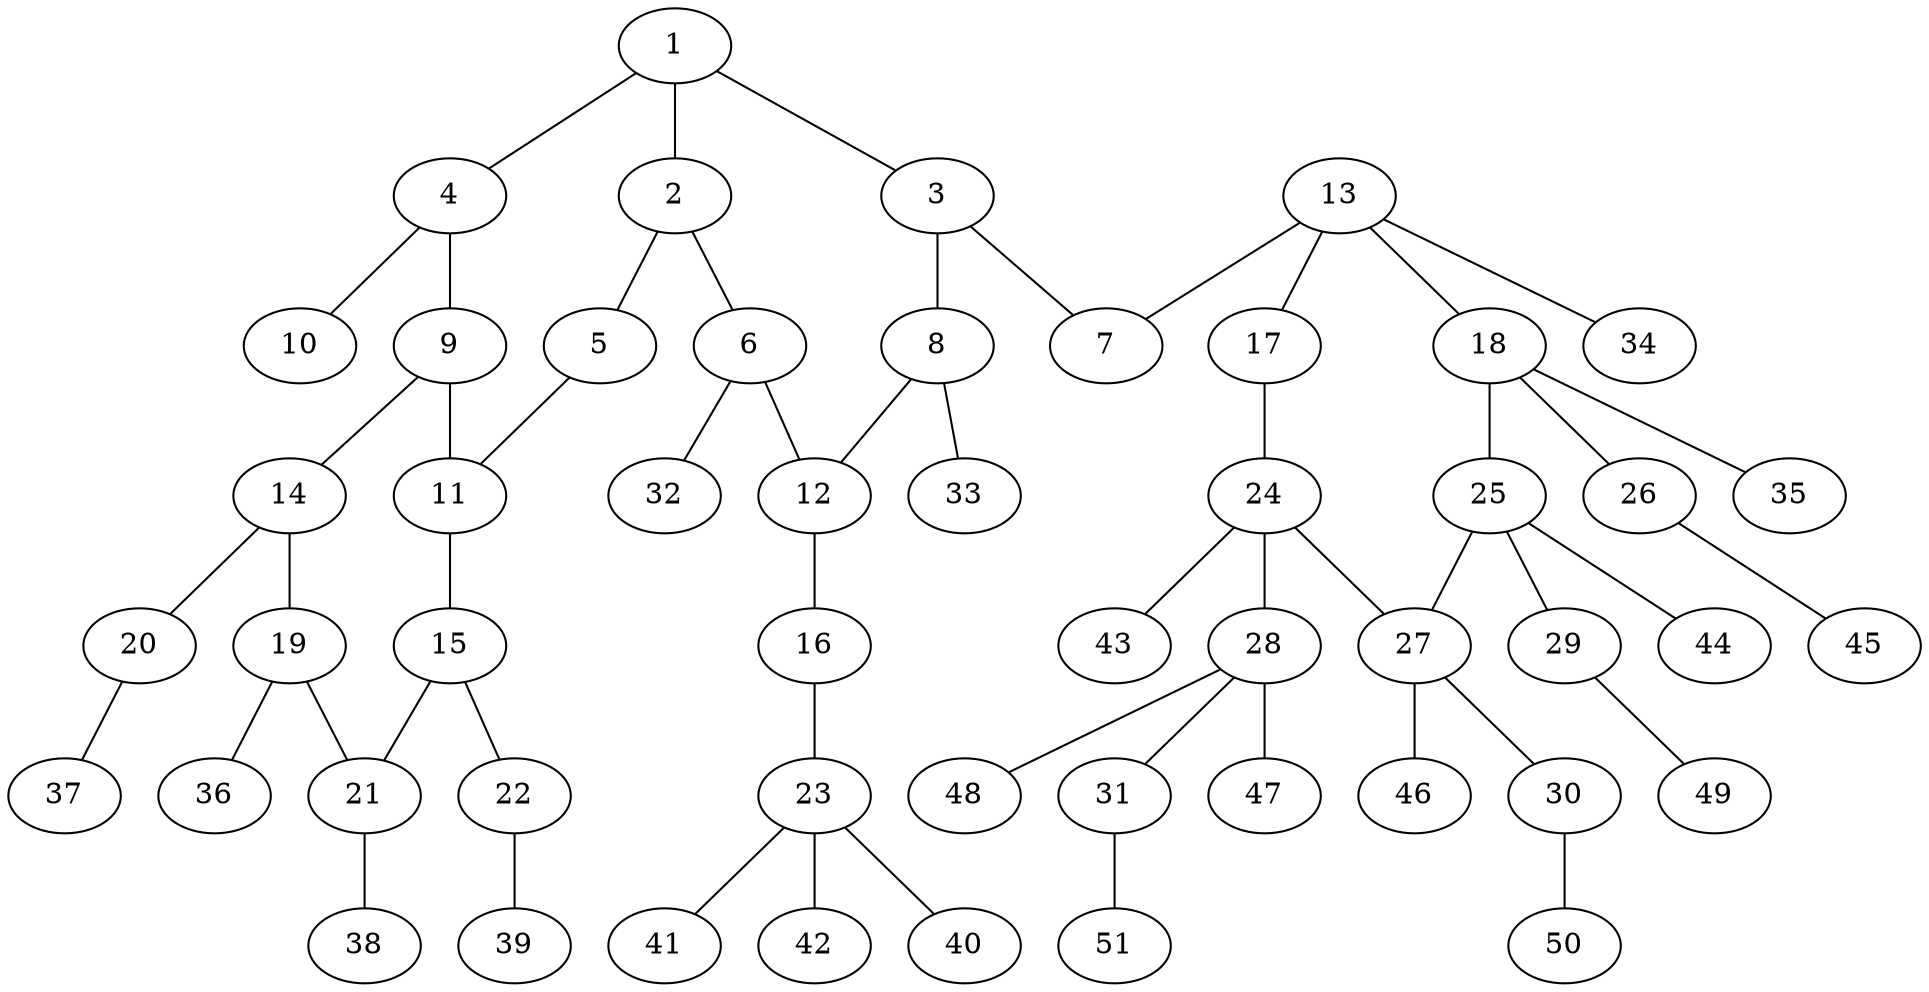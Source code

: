 graph molecule_2496 {
	1	 [chem=C];
	2	 [chem=C];
	1 -- 2	 [valence=2];
	3	 [chem=C];
	1 -- 3	 [valence=1];
	4	 [chem=C];
	1 -- 4	 [valence=1];
	5	 [chem=O];
	2 -- 5	 [valence=1];
	6	 [chem=C];
	2 -- 6	 [valence=1];
	7	 [chem=O];
	3 -- 7	 [valence=1];
	8	 [chem=C];
	3 -- 8	 [valence=2];
	9	 [chem=C];
	4 -- 9	 [valence=1];
	10	 [chem=O];
	4 -- 10	 [valence=2];
	11	 [chem=C];
	5 -- 11	 [valence=1];
	12	 [chem=C];
	6 -- 12	 [valence=2];
	32	 [chem=H];
	6 -- 32	 [valence=1];
	8 -- 12	 [valence=1];
	33	 [chem=H];
	8 -- 33	 [valence=1];
	9 -- 11	 [valence=2];
	14	 [chem=C];
	9 -- 14	 [valence=1];
	15	 [chem=C];
	11 -- 15	 [valence=1];
	16	 [chem=O];
	12 -- 16	 [valence=1];
	13	 [chem=C];
	13 -- 7	 [valence=1];
	17	 [chem=O];
	13 -- 17	 [valence=1];
	18	 [chem=C];
	13 -- 18	 [valence=1];
	34	 [chem=H];
	13 -- 34	 [valence=1];
	19	 [chem=C];
	14 -- 19	 [valence=2];
	20	 [chem=O];
	14 -- 20	 [valence=1];
	21	 [chem=C];
	15 -- 21	 [valence=2];
	22	 [chem=O];
	15 -- 22	 [valence=1];
	23	 [chem=C];
	16 -- 23	 [valence=1];
	24	 [chem=C];
	17 -- 24	 [valence=1];
	25	 [chem=C];
	18 -- 25	 [valence=1];
	26	 [chem=O];
	18 -- 26	 [valence=1];
	35	 [chem=H];
	18 -- 35	 [valence=1];
	19 -- 21	 [valence=1];
	36	 [chem=H];
	19 -- 36	 [valence=1];
	37	 [chem=H];
	20 -- 37	 [valence=1];
	38	 [chem=H];
	21 -- 38	 [valence=1];
	39	 [chem=H];
	22 -- 39	 [valence=1];
	40	 [chem=H];
	23 -- 40	 [valence=1];
	41	 [chem=H];
	23 -- 41	 [valence=1];
	42	 [chem=H];
	23 -- 42	 [valence=1];
	27	 [chem=C];
	24 -- 27	 [valence=1];
	28	 [chem=C];
	24 -- 28	 [valence=1];
	43	 [chem=H];
	24 -- 43	 [valence=1];
	25 -- 27	 [valence=1];
	29	 [chem=O];
	25 -- 29	 [valence=1];
	44	 [chem=H];
	25 -- 44	 [valence=1];
	45	 [chem=H];
	26 -- 45	 [valence=1];
	30	 [chem=O];
	27 -- 30	 [valence=1];
	46	 [chem=H];
	27 -- 46	 [valence=1];
	31	 [chem=O];
	28 -- 31	 [valence=1];
	47	 [chem=H];
	28 -- 47	 [valence=1];
	48	 [chem=H];
	28 -- 48	 [valence=1];
	49	 [chem=H];
	29 -- 49	 [valence=1];
	50	 [chem=H];
	30 -- 50	 [valence=1];
	51	 [chem=H];
	31 -- 51	 [valence=1];
}
